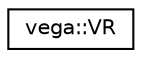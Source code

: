 digraph "Graphical Class Hierarchy"
{
  edge [fontname="Helvetica",fontsize="10",labelfontname="Helvetica",labelfontsize="10"];
  node [fontname="Helvetica",fontsize="10",shape=record];
  rankdir="LR";
  Node0 [label="vega::VR",height=0.2,width=0.4,color="black", fillcolor="white", style="filled",URL="$classvega_1_1VR.html"];
}
